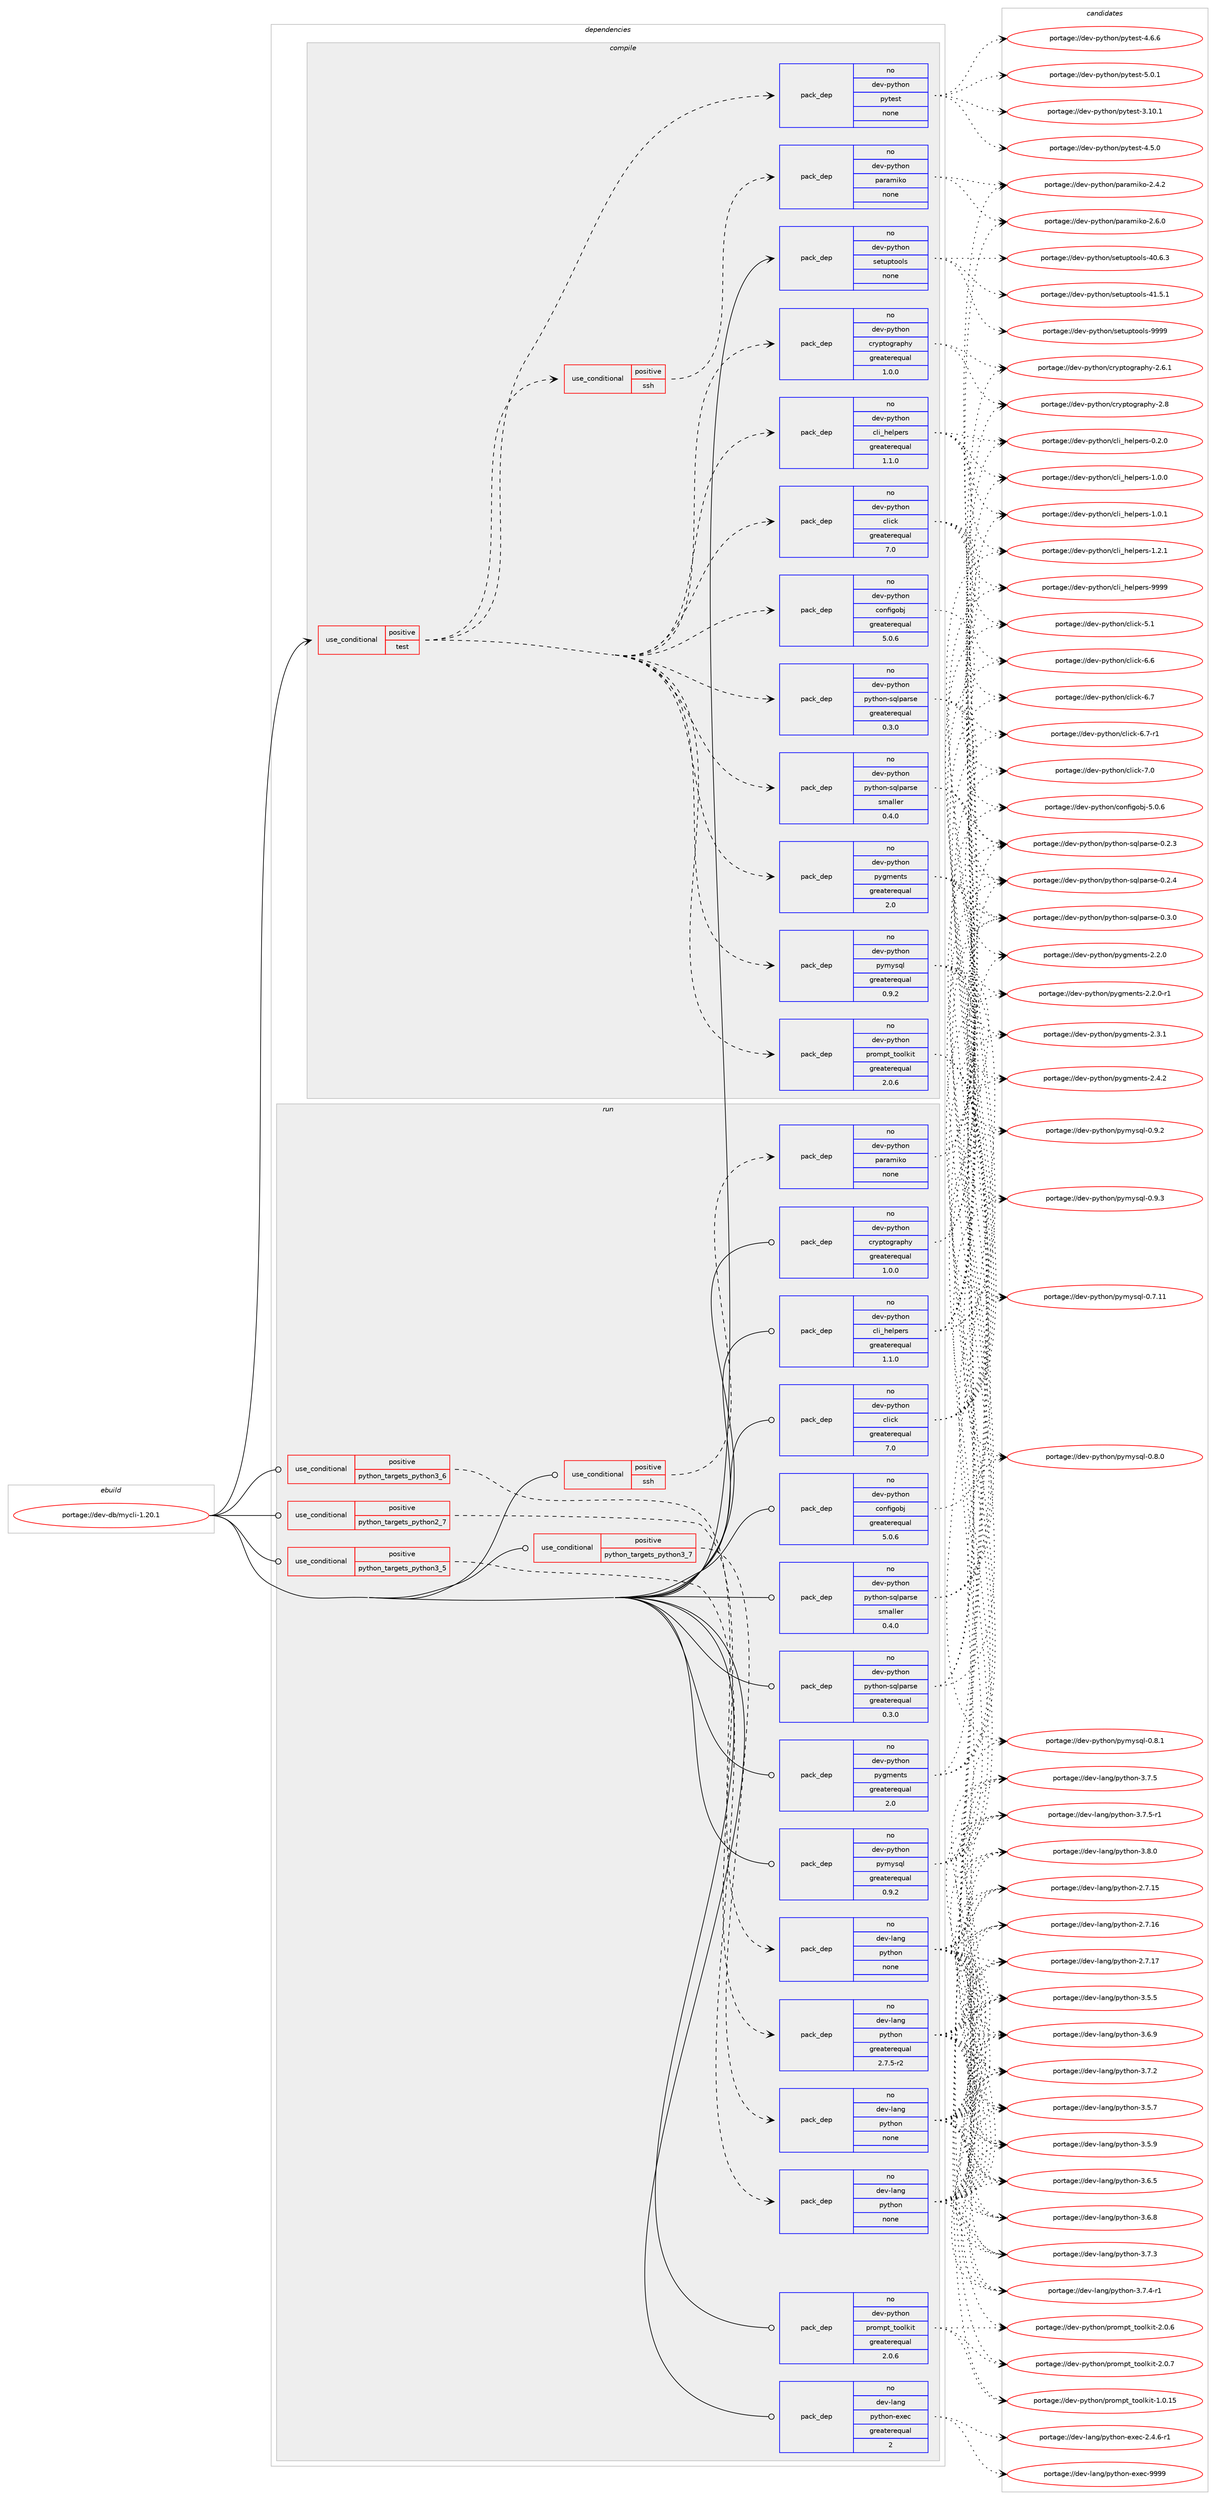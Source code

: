 digraph prolog {

# *************
# Graph options
# *************

newrank=true;
concentrate=true;
compound=true;
graph [rankdir=LR,fontname=Helvetica,fontsize=10,ranksep=1.5];#, ranksep=2.5, nodesep=0.2];
edge  [arrowhead=vee];
node  [fontname=Helvetica,fontsize=10];

# **********
# The ebuild
# **********

subgraph cluster_leftcol {
color=gray;
rank=same;
label=<<i>ebuild</i>>;
id [label="portage://dev-db/mycli-1.20.1", color=red, width=4, href="../dev-db/mycli-1.20.1.svg"];
}

# ****************
# The dependencies
# ****************

subgraph cluster_midcol {
color=gray;
label=<<i>dependencies</i>>;
subgraph cluster_compile {
fillcolor="#eeeeee";
style=filled;
label=<<i>compile</i>>;
subgraph cond12458 {
dependency54987 [label=<<TABLE BORDER="0" CELLBORDER="1" CELLSPACING="0" CELLPADDING="4"><TR><TD ROWSPAN="3" CELLPADDING="10">use_conditional</TD></TR><TR><TD>positive</TD></TR><TR><TD>test</TD></TR></TABLE>>, shape=none, color=red];
subgraph pack41305 {
dependency54988 [label=<<TABLE BORDER="0" CELLBORDER="1" CELLSPACING="0" CELLPADDING="4" WIDTH="220"><TR><TD ROWSPAN="6" CELLPADDING="30">pack_dep</TD></TR><TR><TD WIDTH="110">no</TD></TR><TR><TD>dev-python</TD></TR><TR><TD>pytest</TD></TR><TR><TD>none</TD></TR><TR><TD></TD></TR></TABLE>>, shape=none, color=blue];
}
dependency54987:e -> dependency54988:w [weight=20,style="dashed",arrowhead="vee"];
subgraph pack41306 {
dependency54989 [label=<<TABLE BORDER="0" CELLBORDER="1" CELLSPACING="0" CELLPADDING="4" WIDTH="220"><TR><TD ROWSPAN="6" CELLPADDING="30">pack_dep</TD></TR><TR><TD WIDTH="110">no</TD></TR><TR><TD>dev-python</TD></TR><TR><TD>cli_helpers</TD></TR><TR><TD>greaterequal</TD></TR><TR><TD>1.1.0</TD></TR></TABLE>>, shape=none, color=blue];
}
dependency54987:e -> dependency54989:w [weight=20,style="dashed",arrowhead="vee"];
subgraph pack41307 {
dependency54990 [label=<<TABLE BORDER="0" CELLBORDER="1" CELLSPACING="0" CELLPADDING="4" WIDTH="220"><TR><TD ROWSPAN="6" CELLPADDING="30">pack_dep</TD></TR><TR><TD WIDTH="110">no</TD></TR><TR><TD>dev-python</TD></TR><TR><TD>click</TD></TR><TR><TD>greaterequal</TD></TR><TR><TD>7.0</TD></TR></TABLE>>, shape=none, color=blue];
}
dependency54987:e -> dependency54990:w [weight=20,style="dashed",arrowhead="vee"];
subgraph pack41308 {
dependency54991 [label=<<TABLE BORDER="0" CELLBORDER="1" CELLSPACING="0" CELLPADDING="4" WIDTH="220"><TR><TD ROWSPAN="6" CELLPADDING="30">pack_dep</TD></TR><TR><TD WIDTH="110">no</TD></TR><TR><TD>dev-python</TD></TR><TR><TD>configobj</TD></TR><TR><TD>greaterequal</TD></TR><TR><TD>5.0.6</TD></TR></TABLE>>, shape=none, color=blue];
}
dependency54987:e -> dependency54991:w [weight=20,style="dashed",arrowhead="vee"];
subgraph pack41309 {
dependency54992 [label=<<TABLE BORDER="0" CELLBORDER="1" CELLSPACING="0" CELLPADDING="4" WIDTH="220"><TR><TD ROWSPAN="6" CELLPADDING="30">pack_dep</TD></TR><TR><TD WIDTH="110">no</TD></TR><TR><TD>dev-python</TD></TR><TR><TD>cryptography</TD></TR><TR><TD>greaterequal</TD></TR><TR><TD>1.0.0</TD></TR></TABLE>>, shape=none, color=blue];
}
dependency54987:e -> dependency54992:w [weight=20,style="dashed",arrowhead="vee"];
subgraph pack41310 {
dependency54993 [label=<<TABLE BORDER="0" CELLBORDER="1" CELLSPACING="0" CELLPADDING="4" WIDTH="220"><TR><TD ROWSPAN="6" CELLPADDING="30">pack_dep</TD></TR><TR><TD WIDTH="110">no</TD></TR><TR><TD>dev-python</TD></TR><TR><TD>prompt_toolkit</TD></TR><TR><TD>greaterequal</TD></TR><TR><TD>2.0.6</TD></TR></TABLE>>, shape=none, color=blue];
}
dependency54987:e -> dependency54993:w [weight=20,style="dashed",arrowhead="vee"];
subgraph pack41311 {
dependency54994 [label=<<TABLE BORDER="0" CELLBORDER="1" CELLSPACING="0" CELLPADDING="4" WIDTH="220"><TR><TD ROWSPAN="6" CELLPADDING="30">pack_dep</TD></TR><TR><TD WIDTH="110">no</TD></TR><TR><TD>dev-python</TD></TR><TR><TD>pygments</TD></TR><TR><TD>greaterequal</TD></TR><TR><TD>2.0</TD></TR></TABLE>>, shape=none, color=blue];
}
dependency54987:e -> dependency54994:w [weight=20,style="dashed",arrowhead="vee"];
subgraph pack41312 {
dependency54995 [label=<<TABLE BORDER="0" CELLBORDER="1" CELLSPACING="0" CELLPADDING="4" WIDTH="220"><TR><TD ROWSPAN="6" CELLPADDING="30">pack_dep</TD></TR><TR><TD WIDTH="110">no</TD></TR><TR><TD>dev-python</TD></TR><TR><TD>pymysql</TD></TR><TR><TD>greaterequal</TD></TR><TR><TD>0.9.2</TD></TR></TABLE>>, shape=none, color=blue];
}
dependency54987:e -> dependency54995:w [weight=20,style="dashed",arrowhead="vee"];
subgraph pack41313 {
dependency54996 [label=<<TABLE BORDER="0" CELLBORDER="1" CELLSPACING="0" CELLPADDING="4" WIDTH="220"><TR><TD ROWSPAN="6" CELLPADDING="30">pack_dep</TD></TR><TR><TD WIDTH="110">no</TD></TR><TR><TD>dev-python</TD></TR><TR><TD>python-sqlparse</TD></TR><TR><TD>greaterequal</TD></TR><TR><TD>0.3.0</TD></TR></TABLE>>, shape=none, color=blue];
}
dependency54987:e -> dependency54996:w [weight=20,style="dashed",arrowhead="vee"];
subgraph pack41314 {
dependency54997 [label=<<TABLE BORDER="0" CELLBORDER="1" CELLSPACING="0" CELLPADDING="4" WIDTH="220"><TR><TD ROWSPAN="6" CELLPADDING="30">pack_dep</TD></TR><TR><TD WIDTH="110">no</TD></TR><TR><TD>dev-python</TD></TR><TR><TD>python-sqlparse</TD></TR><TR><TD>smaller</TD></TR><TR><TD>0.4.0</TD></TR></TABLE>>, shape=none, color=blue];
}
dependency54987:e -> dependency54997:w [weight=20,style="dashed",arrowhead="vee"];
subgraph cond12459 {
dependency54998 [label=<<TABLE BORDER="0" CELLBORDER="1" CELLSPACING="0" CELLPADDING="4"><TR><TD ROWSPAN="3" CELLPADDING="10">use_conditional</TD></TR><TR><TD>positive</TD></TR><TR><TD>ssh</TD></TR></TABLE>>, shape=none, color=red];
subgraph pack41315 {
dependency54999 [label=<<TABLE BORDER="0" CELLBORDER="1" CELLSPACING="0" CELLPADDING="4" WIDTH="220"><TR><TD ROWSPAN="6" CELLPADDING="30">pack_dep</TD></TR><TR><TD WIDTH="110">no</TD></TR><TR><TD>dev-python</TD></TR><TR><TD>paramiko</TD></TR><TR><TD>none</TD></TR><TR><TD></TD></TR></TABLE>>, shape=none, color=blue];
}
dependency54998:e -> dependency54999:w [weight=20,style="dashed",arrowhead="vee"];
}
dependency54987:e -> dependency54998:w [weight=20,style="dashed",arrowhead="vee"];
}
id:e -> dependency54987:w [weight=20,style="solid",arrowhead="vee"];
subgraph pack41316 {
dependency55000 [label=<<TABLE BORDER="0" CELLBORDER="1" CELLSPACING="0" CELLPADDING="4" WIDTH="220"><TR><TD ROWSPAN="6" CELLPADDING="30">pack_dep</TD></TR><TR><TD WIDTH="110">no</TD></TR><TR><TD>dev-python</TD></TR><TR><TD>setuptools</TD></TR><TR><TD>none</TD></TR><TR><TD></TD></TR></TABLE>>, shape=none, color=blue];
}
id:e -> dependency55000:w [weight=20,style="solid",arrowhead="vee"];
}
subgraph cluster_compileandrun {
fillcolor="#eeeeee";
style=filled;
label=<<i>compile and run</i>>;
}
subgraph cluster_run {
fillcolor="#eeeeee";
style=filled;
label=<<i>run</i>>;
subgraph cond12460 {
dependency55001 [label=<<TABLE BORDER="0" CELLBORDER="1" CELLSPACING="0" CELLPADDING="4"><TR><TD ROWSPAN="3" CELLPADDING="10">use_conditional</TD></TR><TR><TD>positive</TD></TR><TR><TD>python_targets_python2_7</TD></TR></TABLE>>, shape=none, color=red];
subgraph pack41317 {
dependency55002 [label=<<TABLE BORDER="0" CELLBORDER="1" CELLSPACING="0" CELLPADDING="4" WIDTH="220"><TR><TD ROWSPAN="6" CELLPADDING="30">pack_dep</TD></TR><TR><TD WIDTH="110">no</TD></TR><TR><TD>dev-lang</TD></TR><TR><TD>python</TD></TR><TR><TD>greaterequal</TD></TR><TR><TD>2.7.5-r2</TD></TR></TABLE>>, shape=none, color=blue];
}
dependency55001:e -> dependency55002:w [weight=20,style="dashed",arrowhead="vee"];
}
id:e -> dependency55001:w [weight=20,style="solid",arrowhead="odot"];
subgraph cond12461 {
dependency55003 [label=<<TABLE BORDER="0" CELLBORDER="1" CELLSPACING="0" CELLPADDING="4"><TR><TD ROWSPAN="3" CELLPADDING="10">use_conditional</TD></TR><TR><TD>positive</TD></TR><TR><TD>python_targets_python3_5</TD></TR></TABLE>>, shape=none, color=red];
subgraph pack41318 {
dependency55004 [label=<<TABLE BORDER="0" CELLBORDER="1" CELLSPACING="0" CELLPADDING="4" WIDTH="220"><TR><TD ROWSPAN="6" CELLPADDING="30">pack_dep</TD></TR><TR><TD WIDTH="110">no</TD></TR><TR><TD>dev-lang</TD></TR><TR><TD>python</TD></TR><TR><TD>none</TD></TR><TR><TD></TD></TR></TABLE>>, shape=none, color=blue];
}
dependency55003:e -> dependency55004:w [weight=20,style="dashed",arrowhead="vee"];
}
id:e -> dependency55003:w [weight=20,style="solid",arrowhead="odot"];
subgraph cond12462 {
dependency55005 [label=<<TABLE BORDER="0" CELLBORDER="1" CELLSPACING="0" CELLPADDING="4"><TR><TD ROWSPAN="3" CELLPADDING="10">use_conditional</TD></TR><TR><TD>positive</TD></TR><TR><TD>python_targets_python3_6</TD></TR></TABLE>>, shape=none, color=red];
subgraph pack41319 {
dependency55006 [label=<<TABLE BORDER="0" CELLBORDER="1" CELLSPACING="0" CELLPADDING="4" WIDTH="220"><TR><TD ROWSPAN="6" CELLPADDING="30">pack_dep</TD></TR><TR><TD WIDTH="110">no</TD></TR><TR><TD>dev-lang</TD></TR><TR><TD>python</TD></TR><TR><TD>none</TD></TR><TR><TD></TD></TR></TABLE>>, shape=none, color=blue];
}
dependency55005:e -> dependency55006:w [weight=20,style="dashed",arrowhead="vee"];
}
id:e -> dependency55005:w [weight=20,style="solid",arrowhead="odot"];
subgraph cond12463 {
dependency55007 [label=<<TABLE BORDER="0" CELLBORDER="1" CELLSPACING="0" CELLPADDING="4"><TR><TD ROWSPAN="3" CELLPADDING="10">use_conditional</TD></TR><TR><TD>positive</TD></TR><TR><TD>python_targets_python3_7</TD></TR></TABLE>>, shape=none, color=red];
subgraph pack41320 {
dependency55008 [label=<<TABLE BORDER="0" CELLBORDER="1" CELLSPACING="0" CELLPADDING="4" WIDTH="220"><TR><TD ROWSPAN="6" CELLPADDING="30">pack_dep</TD></TR><TR><TD WIDTH="110">no</TD></TR><TR><TD>dev-lang</TD></TR><TR><TD>python</TD></TR><TR><TD>none</TD></TR><TR><TD></TD></TR></TABLE>>, shape=none, color=blue];
}
dependency55007:e -> dependency55008:w [weight=20,style="dashed",arrowhead="vee"];
}
id:e -> dependency55007:w [weight=20,style="solid",arrowhead="odot"];
subgraph cond12464 {
dependency55009 [label=<<TABLE BORDER="0" CELLBORDER="1" CELLSPACING="0" CELLPADDING="4"><TR><TD ROWSPAN="3" CELLPADDING="10">use_conditional</TD></TR><TR><TD>positive</TD></TR><TR><TD>ssh</TD></TR></TABLE>>, shape=none, color=red];
subgraph pack41321 {
dependency55010 [label=<<TABLE BORDER="0" CELLBORDER="1" CELLSPACING="0" CELLPADDING="4" WIDTH="220"><TR><TD ROWSPAN="6" CELLPADDING="30">pack_dep</TD></TR><TR><TD WIDTH="110">no</TD></TR><TR><TD>dev-python</TD></TR><TR><TD>paramiko</TD></TR><TR><TD>none</TD></TR><TR><TD></TD></TR></TABLE>>, shape=none, color=blue];
}
dependency55009:e -> dependency55010:w [weight=20,style="dashed",arrowhead="vee"];
}
id:e -> dependency55009:w [weight=20,style="solid",arrowhead="odot"];
subgraph pack41322 {
dependency55011 [label=<<TABLE BORDER="0" CELLBORDER="1" CELLSPACING="0" CELLPADDING="4" WIDTH="220"><TR><TD ROWSPAN="6" CELLPADDING="30">pack_dep</TD></TR><TR><TD WIDTH="110">no</TD></TR><TR><TD>dev-lang</TD></TR><TR><TD>python-exec</TD></TR><TR><TD>greaterequal</TD></TR><TR><TD>2</TD></TR></TABLE>>, shape=none, color=blue];
}
id:e -> dependency55011:w [weight=20,style="solid",arrowhead="odot"];
subgraph pack41323 {
dependency55012 [label=<<TABLE BORDER="0" CELLBORDER="1" CELLSPACING="0" CELLPADDING="4" WIDTH="220"><TR><TD ROWSPAN="6" CELLPADDING="30">pack_dep</TD></TR><TR><TD WIDTH="110">no</TD></TR><TR><TD>dev-python</TD></TR><TR><TD>cli_helpers</TD></TR><TR><TD>greaterequal</TD></TR><TR><TD>1.1.0</TD></TR></TABLE>>, shape=none, color=blue];
}
id:e -> dependency55012:w [weight=20,style="solid",arrowhead="odot"];
subgraph pack41324 {
dependency55013 [label=<<TABLE BORDER="0" CELLBORDER="1" CELLSPACING="0" CELLPADDING="4" WIDTH="220"><TR><TD ROWSPAN="6" CELLPADDING="30">pack_dep</TD></TR><TR><TD WIDTH="110">no</TD></TR><TR><TD>dev-python</TD></TR><TR><TD>click</TD></TR><TR><TD>greaterequal</TD></TR><TR><TD>7.0</TD></TR></TABLE>>, shape=none, color=blue];
}
id:e -> dependency55013:w [weight=20,style="solid",arrowhead="odot"];
subgraph pack41325 {
dependency55014 [label=<<TABLE BORDER="0" CELLBORDER="1" CELLSPACING="0" CELLPADDING="4" WIDTH="220"><TR><TD ROWSPAN="6" CELLPADDING="30">pack_dep</TD></TR><TR><TD WIDTH="110">no</TD></TR><TR><TD>dev-python</TD></TR><TR><TD>configobj</TD></TR><TR><TD>greaterequal</TD></TR><TR><TD>5.0.6</TD></TR></TABLE>>, shape=none, color=blue];
}
id:e -> dependency55014:w [weight=20,style="solid",arrowhead="odot"];
subgraph pack41326 {
dependency55015 [label=<<TABLE BORDER="0" CELLBORDER="1" CELLSPACING="0" CELLPADDING="4" WIDTH="220"><TR><TD ROWSPAN="6" CELLPADDING="30">pack_dep</TD></TR><TR><TD WIDTH="110">no</TD></TR><TR><TD>dev-python</TD></TR><TR><TD>cryptography</TD></TR><TR><TD>greaterequal</TD></TR><TR><TD>1.0.0</TD></TR></TABLE>>, shape=none, color=blue];
}
id:e -> dependency55015:w [weight=20,style="solid",arrowhead="odot"];
subgraph pack41327 {
dependency55016 [label=<<TABLE BORDER="0" CELLBORDER="1" CELLSPACING="0" CELLPADDING="4" WIDTH="220"><TR><TD ROWSPAN="6" CELLPADDING="30">pack_dep</TD></TR><TR><TD WIDTH="110">no</TD></TR><TR><TD>dev-python</TD></TR><TR><TD>prompt_toolkit</TD></TR><TR><TD>greaterequal</TD></TR><TR><TD>2.0.6</TD></TR></TABLE>>, shape=none, color=blue];
}
id:e -> dependency55016:w [weight=20,style="solid",arrowhead="odot"];
subgraph pack41328 {
dependency55017 [label=<<TABLE BORDER="0" CELLBORDER="1" CELLSPACING="0" CELLPADDING="4" WIDTH="220"><TR><TD ROWSPAN="6" CELLPADDING="30">pack_dep</TD></TR><TR><TD WIDTH="110">no</TD></TR><TR><TD>dev-python</TD></TR><TR><TD>pygments</TD></TR><TR><TD>greaterequal</TD></TR><TR><TD>2.0</TD></TR></TABLE>>, shape=none, color=blue];
}
id:e -> dependency55017:w [weight=20,style="solid",arrowhead="odot"];
subgraph pack41329 {
dependency55018 [label=<<TABLE BORDER="0" CELLBORDER="1" CELLSPACING="0" CELLPADDING="4" WIDTH="220"><TR><TD ROWSPAN="6" CELLPADDING="30">pack_dep</TD></TR><TR><TD WIDTH="110">no</TD></TR><TR><TD>dev-python</TD></TR><TR><TD>pymysql</TD></TR><TR><TD>greaterequal</TD></TR><TR><TD>0.9.2</TD></TR></TABLE>>, shape=none, color=blue];
}
id:e -> dependency55018:w [weight=20,style="solid",arrowhead="odot"];
subgraph pack41330 {
dependency55019 [label=<<TABLE BORDER="0" CELLBORDER="1" CELLSPACING="0" CELLPADDING="4" WIDTH="220"><TR><TD ROWSPAN="6" CELLPADDING="30">pack_dep</TD></TR><TR><TD WIDTH="110">no</TD></TR><TR><TD>dev-python</TD></TR><TR><TD>python-sqlparse</TD></TR><TR><TD>greaterequal</TD></TR><TR><TD>0.3.0</TD></TR></TABLE>>, shape=none, color=blue];
}
id:e -> dependency55019:w [weight=20,style="solid",arrowhead="odot"];
subgraph pack41331 {
dependency55020 [label=<<TABLE BORDER="0" CELLBORDER="1" CELLSPACING="0" CELLPADDING="4" WIDTH="220"><TR><TD ROWSPAN="6" CELLPADDING="30">pack_dep</TD></TR><TR><TD WIDTH="110">no</TD></TR><TR><TD>dev-python</TD></TR><TR><TD>python-sqlparse</TD></TR><TR><TD>smaller</TD></TR><TR><TD>0.4.0</TD></TR></TABLE>>, shape=none, color=blue];
}
id:e -> dependency55020:w [weight=20,style="solid",arrowhead="odot"];
}
}

# **************
# The candidates
# **************

subgraph cluster_choices {
rank=same;
color=gray;
label=<<i>candidates</i>>;

subgraph choice41305 {
color=black;
nodesep=1;
choiceportage100101118451121211161041111104711212111610111511645514649484649 [label="portage://dev-python/pytest-3.10.1", color=red, width=4,href="../dev-python/pytest-3.10.1.svg"];
choiceportage1001011184511212111610411111047112121116101115116455246534648 [label="portage://dev-python/pytest-4.5.0", color=red, width=4,href="../dev-python/pytest-4.5.0.svg"];
choiceportage1001011184511212111610411111047112121116101115116455246544654 [label="portage://dev-python/pytest-4.6.6", color=red, width=4,href="../dev-python/pytest-4.6.6.svg"];
choiceportage1001011184511212111610411111047112121116101115116455346484649 [label="portage://dev-python/pytest-5.0.1", color=red, width=4,href="../dev-python/pytest-5.0.1.svg"];
dependency54988:e -> choiceportage100101118451121211161041111104711212111610111511645514649484649:w [style=dotted,weight="100"];
dependency54988:e -> choiceportage1001011184511212111610411111047112121116101115116455246534648:w [style=dotted,weight="100"];
dependency54988:e -> choiceportage1001011184511212111610411111047112121116101115116455246544654:w [style=dotted,weight="100"];
dependency54988:e -> choiceportage1001011184511212111610411111047112121116101115116455346484649:w [style=dotted,weight="100"];
}
subgraph choice41306 {
color=black;
nodesep=1;
choiceportage10010111845112121116104111110479910810595104101108112101114115454846504648 [label="portage://dev-python/cli_helpers-0.2.0", color=red, width=4,href="../dev-python/cli_helpers-0.2.0.svg"];
choiceportage10010111845112121116104111110479910810595104101108112101114115454946484648 [label="portage://dev-python/cli_helpers-1.0.0", color=red, width=4,href="../dev-python/cli_helpers-1.0.0.svg"];
choiceportage10010111845112121116104111110479910810595104101108112101114115454946484649 [label="portage://dev-python/cli_helpers-1.0.1", color=red, width=4,href="../dev-python/cli_helpers-1.0.1.svg"];
choiceportage10010111845112121116104111110479910810595104101108112101114115454946504649 [label="portage://dev-python/cli_helpers-1.2.1", color=red, width=4,href="../dev-python/cli_helpers-1.2.1.svg"];
choiceportage100101118451121211161041111104799108105951041011081121011141154557575757 [label="portage://dev-python/cli_helpers-9999", color=red, width=4,href="../dev-python/cli_helpers-9999.svg"];
dependency54989:e -> choiceportage10010111845112121116104111110479910810595104101108112101114115454846504648:w [style=dotted,weight="100"];
dependency54989:e -> choiceportage10010111845112121116104111110479910810595104101108112101114115454946484648:w [style=dotted,weight="100"];
dependency54989:e -> choiceportage10010111845112121116104111110479910810595104101108112101114115454946484649:w [style=dotted,weight="100"];
dependency54989:e -> choiceportage10010111845112121116104111110479910810595104101108112101114115454946504649:w [style=dotted,weight="100"];
dependency54989:e -> choiceportage100101118451121211161041111104799108105951041011081121011141154557575757:w [style=dotted,weight="100"];
}
subgraph choice41307 {
color=black;
nodesep=1;
choiceportage1001011184511212111610411111047991081059910745534649 [label="portage://dev-python/click-5.1", color=red, width=4,href="../dev-python/click-5.1.svg"];
choiceportage1001011184511212111610411111047991081059910745544654 [label="portage://dev-python/click-6.6", color=red, width=4,href="../dev-python/click-6.6.svg"];
choiceportage1001011184511212111610411111047991081059910745544655 [label="portage://dev-python/click-6.7", color=red, width=4,href="../dev-python/click-6.7.svg"];
choiceportage10010111845112121116104111110479910810599107455446554511449 [label="portage://dev-python/click-6.7-r1", color=red, width=4,href="../dev-python/click-6.7-r1.svg"];
choiceportage1001011184511212111610411111047991081059910745554648 [label="portage://dev-python/click-7.0", color=red, width=4,href="../dev-python/click-7.0.svg"];
dependency54990:e -> choiceportage1001011184511212111610411111047991081059910745534649:w [style=dotted,weight="100"];
dependency54990:e -> choiceportage1001011184511212111610411111047991081059910745544654:w [style=dotted,weight="100"];
dependency54990:e -> choiceportage1001011184511212111610411111047991081059910745544655:w [style=dotted,weight="100"];
dependency54990:e -> choiceportage10010111845112121116104111110479910810599107455446554511449:w [style=dotted,weight="100"];
dependency54990:e -> choiceportage1001011184511212111610411111047991081059910745554648:w [style=dotted,weight="100"];
}
subgraph choice41308 {
color=black;
nodesep=1;
choiceportage10010111845112121116104111110479911111010210510311198106455346484654 [label="portage://dev-python/configobj-5.0.6", color=red, width=4,href="../dev-python/configobj-5.0.6.svg"];
dependency54991:e -> choiceportage10010111845112121116104111110479911111010210510311198106455346484654:w [style=dotted,weight="100"];
}
subgraph choice41309 {
color=black;
nodesep=1;
choiceportage10010111845112121116104111110479911412111211611110311497112104121455046544649 [label="portage://dev-python/cryptography-2.6.1", color=red, width=4,href="../dev-python/cryptography-2.6.1.svg"];
choiceportage1001011184511212111610411111047991141211121161111031149711210412145504656 [label="portage://dev-python/cryptography-2.8", color=red, width=4,href="../dev-python/cryptography-2.8.svg"];
dependency54992:e -> choiceportage10010111845112121116104111110479911412111211611110311497112104121455046544649:w [style=dotted,weight="100"];
dependency54992:e -> choiceportage1001011184511212111610411111047991141211121161111031149711210412145504656:w [style=dotted,weight="100"];
}
subgraph choice41310 {
color=black;
nodesep=1;
choiceportage10010111845112121116104111110471121141111091121169511611111110810710511645494648464953 [label="portage://dev-python/prompt_toolkit-1.0.15", color=red, width=4,href="../dev-python/prompt_toolkit-1.0.15.svg"];
choiceportage100101118451121211161041111104711211411110911211695116111111108107105116455046484654 [label="portage://dev-python/prompt_toolkit-2.0.6", color=red, width=4,href="../dev-python/prompt_toolkit-2.0.6.svg"];
choiceportage100101118451121211161041111104711211411110911211695116111111108107105116455046484655 [label="portage://dev-python/prompt_toolkit-2.0.7", color=red, width=4,href="../dev-python/prompt_toolkit-2.0.7.svg"];
dependency54993:e -> choiceportage10010111845112121116104111110471121141111091121169511611111110810710511645494648464953:w [style=dotted,weight="100"];
dependency54993:e -> choiceportage100101118451121211161041111104711211411110911211695116111111108107105116455046484654:w [style=dotted,weight="100"];
dependency54993:e -> choiceportage100101118451121211161041111104711211411110911211695116111111108107105116455046484655:w [style=dotted,weight="100"];
}
subgraph choice41311 {
color=black;
nodesep=1;
choiceportage1001011184511212111610411111047112121103109101110116115455046504648 [label="portage://dev-python/pygments-2.2.0", color=red, width=4,href="../dev-python/pygments-2.2.0.svg"];
choiceportage10010111845112121116104111110471121211031091011101161154550465046484511449 [label="portage://dev-python/pygments-2.2.0-r1", color=red, width=4,href="../dev-python/pygments-2.2.0-r1.svg"];
choiceportage1001011184511212111610411111047112121103109101110116115455046514649 [label="portage://dev-python/pygments-2.3.1", color=red, width=4,href="../dev-python/pygments-2.3.1.svg"];
choiceportage1001011184511212111610411111047112121103109101110116115455046524650 [label="portage://dev-python/pygments-2.4.2", color=red, width=4,href="../dev-python/pygments-2.4.2.svg"];
dependency54994:e -> choiceportage1001011184511212111610411111047112121103109101110116115455046504648:w [style=dotted,weight="100"];
dependency54994:e -> choiceportage10010111845112121116104111110471121211031091011101161154550465046484511449:w [style=dotted,weight="100"];
dependency54994:e -> choiceportage1001011184511212111610411111047112121103109101110116115455046514649:w [style=dotted,weight="100"];
dependency54994:e -> choiceportage1001011184511212111610411111047112121103109101110116115455046524650:w [style=dotted,weight="100"];
}
subgraph choice41312 {
color=black;
nodesep=1;
choiceportage100101118451121211161041111104711212110912111511310845484655464949 [label="portage://dev-python/pymysql-0.7.11", color=red, width=4,href="../dev-python/pymysql-0.7.11.svg"];
choiceportage1001011184511212111610411111047112121109121115113108454846564648 [label="portage://dev-python/pymysql-0.8.0", color=red, width=4,href="../dev-python/pymysql-0.8.0.svg"];
choiceportage1001011184511212111610411111047112121109121115113108454846564649 [label="portage://dev-python/pymysql-0.8.1", color=red, width=4,href="../dev-python/pymysql-0.8.1.svg"];
choiceportage1001011184511212111610411111047112121109121115113108454846574650 [label="portage://dev-python/pymysql-0.9.2", color=red, width=4,href="../dev-python/pymysql-0.9.2.svg"];
choiceportage1001011184511212111610411111047112121109121115113108454846574651 [label="portage://dev-python/pymysql-0.9.3", color=red, width=4,href="../dev-python/pymysql-0.9.3.svg"];
dependency54995:e -> choiceportage100101118451121211161041111104711212110912111511310845484655464949:w [style=dotted,weight="100"];
dependency54995:e -> choiceportage1001011184511212111610411111047112121109121115113108454846564648:w [style=dotted,weight="100"];
dependency54995:e -> choiceportage1001011184511212111610411111047112121109121115113108454846564649:w [style=dotted,weight="100"];
dependency54995:e -> choiceportage1001011184511212111610411111047112121109121115113108454846574650:w [style=dotted,weight="100"];
dependency54995:e -> choiceportage1001011184511212111610411111047112121109121115113108454846574651:w [style=dotted,weight="100"];
}
subgraph choice41313 {
color=black;
nodesep=1;
choiceportage10010111845112121116104111110471121211161041111104511511310811297114115101454846504651 [label="portage://dev-python/python-sqlparse-0.2.3", color=red, width=4,href="../dev-python/python-sqlparse-0.2.3.svg"];
choiceportage10010111845112121116104111110471121211161041111104511511310811297114115101454846504652 [label="portage://dev-python/python-sqlparse-0.2.4", color=red, width=4,href="../dev-python/python-sqlparse-0.2.4.svg"];
choiceportage10010111845112121116104111110471121211161041111104511511310811297114115101454846514648 [label="portage://dev-python/python-sqlparse-0.3.0", color=red, width=4,href="../dev-python/python-sqlparse-0.3.0.svg"];
dependency54996:e -> choiceportage10010111845112121116104111110471121211161041111104511511310811297114115101454846504651:w [style=dotted,weight="100"];
dependency54996:e -> choiceportage10010111845112121116104111110471121211161041111104511511310811297114115101454846504652:w [style=dotted,weight="100"];
dependency54996:e -> choiceportage10010111845112121116104111110471121211161041111104511511310811297114115101454846514648:w [style=dotted,weight="100"];
}
subgraph choice41314 {
color=black;
nodesep=1;
choiceportage10010111845112121116104111110471121211161041111104511511310811297114115101454846504651 [label="portage://dev-python/python-sqlparse-0.2.3", color=red, width=4,href="../dev-python/python-sqlparse-0.2.3.svg"];
choiceportage10010111845112121116104111110471121211161041111104511511310811297114115101454846504652 [label="portage://dev-python/python-sqlparse-0.2.4", color=red, width=4,href="../dev-python/python-sqlparse-0.2.4.svg"];
choiceportage10010111845112121116104111110471121211161041111104511511310811297114115101454846514648 [label="portage://dev-python/python-sqlparse-0.3.0", color=red, width=4,href="../dev-python/python-sqlparse-0.3.0.svg"];
dependency54997:e -> choiceportage10010111845112121116104111110471121211161041111104511511310811297114115101454846504651:w [style=dotted,weight="100"];
dependency54997:e -> choiceportage10010111845112121116104111110471121211161041111104511511310811297114115101454846504652:w [style=dotted,weight="100"];
dependency54997:e -> choiceportage10010111845112121116104111110471121211161041111104511511310811297114115101454846514648:w [style=dotted,weight="100"];
}
subgraph choice41315 {
color=black;
nodesep=1;
choiceportage10010111845112121116104111110471129711497109105107111455046524650 [label="portage://dev-python/paramiko-2.4.2", color=red, width=4,href="../dev-python/paramiko-2.4.2.svg"];
choiceportage10010111845112121116104111110471129711497109105107111455046544648 [label="portage://dev-python/paramiko-2.6.0", color=red, width=4,href="../dev-python/paramiko-2.6.0.svg"];
dependency54999:e -> choiceportage10010111845112121116104111110471129711497109105107111455046524650:w [style=dotted,weight="100"];
dependency54999:e -> choiceportage10010111845112121116104111110471129711497109105107111455046544648:w [style=dotted,weight="100"];
}
subgraph choice41316 {
color=black;
nodesep=1;
choiceportage100101118451121211161041111104711510111611711211611111110811545524846544651 [label="portage://dev-python/setuptools-40.6.3", color=red, width=4,href="../dev-python/setuptools-40.6.3.svg"];
choiceportage100101118451121211161041111104711510111611711211611111110811545524946534649 [label="portage://dev-python/setuptools-41.5.1", color=red, width=4,href="../dev-python/setuptools-41.5.1.svg"];
choiceportage10010111845112121116104111110471151011161171121161111111081154557575757 [label="portage://dev-python/setuptools-9999", color=red, width=4,href="../dev-python/setuptools-9999.svg"];
dependency55000:e -> choiceportage100101118451121211161041111104711510111611711211611111110811545524846544651:w [style=dotted,weight="100"];
dependency55000:e -> choiceportage100101118451121211161041111104711510111611711211611111110811545524946534649:w [style=dotted,weight="100"];
dependency55000:e -> choiceportage10010111845112121116104111110471151011161171121161111111081154557575757:w [style=dotted,weight="100"];
}
subgraph choice41317 {
color=black;
nodesep=1;
choiceportage10010111845108971101034711212111610411111045504655464953 [label="portage://dev-lang/python-2.7.15", color=red, width=4,href="../dev-lang/python-2.7.15.svg"];
choiceportage10010111845108971101034711212111610411111045504655464954 [label="portage://dev-lang/python-2.7.16", color=red, width=4,href="../dev-lang/python-2.7.16.svg"];
choiceportage10010111845108971101034711212111610411111045504655464955 [label="portage://dev-lang/python-2.7.17", color=red, width=4,href="../dev-lang/python-2.7.17.svg"];
choiceportage100101118451089711010347112121116104111110455146534653 [label="portage://dev-lang/python-3.5.5", color=red, width=4,href="../dev-lang/python-3.5.5.svg"];
choiceportage100101118451089711010347112121116104111110455146534655 [label="portage://dev-lang/python-3.5.7", color=red, width=4,href="../dev-lang/python-3.5.7.svg"];
choiceportage100101118451089711010347112121116104111110455146534657 [label="portage://dev-lang/python-3.5.9", color=red, width=4,href="../dev-lang/python-3.5.9.svg"];
choiceportage100101118451089711010347112121116104111110455146544653 [label="portage://dev-lang/python-3.6.5", color=red, width=4,href="../dev-lang/python-3.6.5.svg"];
choiceportage100101118451089711010347112121116104111110455146544656 [label="portage://dev-lang/python-3.6.8", color=red, width=4,href="../dev-lang/python-3.6.8.svg"];
choiceportage100101118451089711010347112121116104111110455146544657 [label="portage://dev-lang/python-3.6.9", color=red, width=4,href="../dev-lang/python-3.6.9.svg"];
choiceportage100101118451089711010347112121116104111110455146554650 [label="portage://dev-lang/python-3.7.2", color=red, width=4,href="../dev-lang/python-3.7.2.svg"];
choiceportage100101118451089711010347112121116104111110455146554651 [label="portage://dev-lang/python-3.7.3", color=red, width=4,href="../dev-lang/python-3.7.3.svg"];
choiceportage1001011184510897110103471121211161041111104551465546524511449 [label="portage://dev-lang/python-3.7.4-r1", color=red, width=4,href="../dev-lang/python-3.7.4-r1.svg"];
choiceportage100101118451089711010347112121116104111110455146554653 [label="portage://dev-lang/python-3.7.5", color=red, width=4,href="../dev-lang/python-3.7.5.svg"];
choiceportage1001011184510897110103471121211161041111104551465546534511449 [label="portage://dev-lang/python-3.7.5-r1", color=red, width=4,href="../dev-lang/python-3.7.5-r1.svg"];
choiceportage100101118451089711010347112121116104111110455146564648 [label="portage://dev-lang/python-3.8.0", color=red, width=4,href="../dev-lang/python-3.8.0.svg"];
dependency55002:e -> choiceportage10010111845108971101034711212111610411111045504655464953:w [style=dotted,weight="100"];
dependency55002:e -> choiceportage10010111845108971101034711212111610411111045504655464954:w [style=dotted,weight="100"];
dependency55002:e -> choiceportage10010111845108971101034711212111610411111045504655464955:w [style=dotted,weight="100"];
dependency55002:e -> choiceportage100101118451089711010347112121116104111110455146534653:w [style=dotted,weight="100"];
dependency55002:e -> choiceportage100101118451089711010347112121116104111110455146534655:w [style=dotted,weight="100"];
dependency55002:e -> choiceportage100101118451089711010347112121116104111110455146534657:w [style=dotted,weight="100"];
dependency55002:e -> choiceportage100101118451089711010347112121116104111110455146544653:w [style=dotted,weight="100"];
dependency55002:e -> choiceportage100101118451089711010347112121116104111110455146544656:w [style=dotted,weight="100"];
dependency55002:e -> choiceportage100101118451089711010347112121116104111110455146544657:w [style=dotted,weight="100"];
dependency55002:e -> choiceportage100101118451089711010347112121116104111110455146554650:w [style=dotted,weight="100"];
dependency55002:e -> choiceportage100101118451089711010347112121116104111110455146554651:w [style=dotted,weight="100"];
dependency55002:e -> choiceportage1001011184510897110103471121211161041111104551465546524511449:w [style=dotted,weight="100"];
dependency55002:e -> choiceportage100101118451089711010347112121116104111110455146554653:w [style=dotted,weight="100"];
dependency55002:e -> choiceportage1001011184510897110103471121211161041111104551465546534511449:w [style=dotted,weight="100"];
dependency55002:e -> choiceportage100101118451089711010347112121116104111110455146564648:w [style=dotted,weight="100"];
}
subgraph choice41318 {
color=black;
nodesep=1;
choiceportage10010111845108971101034711212111610411111045504655464953 [label="portage://dev-lang/python-2.7.15", color=red, width=4,href="../dev-lang/python-2.7.15.svg"];
choiceportage10010111845108971101034711212111610411111045504655464954 [label="portage://dev-lang/python-2.7.16", color=red, width=4,href="../dev-lang/python-2.7.16.svg"];
choiceportage10010111845108971101034711212111610411111045504655464955 [label="portage://dev-lang/python-2.7.17", color=red, width=4,href="../dev-lang/python-2.7.17.svg"];
choiceportage100101118451089711010347112121116104111110455146534653 [label="portage://dev-lang/python-3.5.5", color=red, width=4,href="../dev-lang/python-3.5.5.svg"];
choiceportage100101118451089711010347112121116104111110455146534655 [label="portage://dev-lang/python-3.5.7", color=red, width=4,href="../dev-lang/python-3.5.7.svg"];
choiceportage100101118451089711010347112121116104111110455146534657 [label="portage://dev-lang/python-3.5.9", color=red, width=4,href="../dev-lang/python-3.5.9.svg"];
choiceportage100101118451089711010347112121116104111110455146544653 [label="portage://dev-lang/python-3.6.5", color=red, width=4,href="../dev-lang/python-3.6.5.svg"];
choiceportage100101118451089711010347112121116104111110455146544656 [label="portage://dev-lang/python-3.6.8", color=red, width=4,href="../dev-lang/python-3.6.8.svg"];
choiceportage100101118451089711010347112121116104111110455146544657 [label="portage://dev-lang/python-3.6.9", color=red, width=4,href="../dev-lang/python-3.6.9.svg"];
choiceportage100101118451089711010347112121116104111110455146554650 [label="portage://dev-lang/python-3.7.2", color=red, width=4,href="../dev-lang/python-3.7.2.svg"];
choiceportage100101118451089711010347112121116104111110455146554651 [label="portage://dev-lang/python-3.7.3", color=red, width=4,href="../dev-lang/python-3.7.3.svg"];
choiceportage1001011184510897110103471121211161041111104551465546524511449 [label="portage://dev-lang/python-3.7.4-r1", color=red, width=4,href="../dev-lang/python-3.7.4-r1.svg"];
choiceportage100101118451089711010347112121116104111110455146554653 [label="portage://dev-lang/python-3.7.5", color=red, width=4,href="../dev-lang/python-3.7.5.svg"];
choiceportage1001011184510897110103471121211161041111104551465546534511449 [label="portage://dev-lang/python-3.7.5-r1", color=red, width=4,href="../dev-lang/python-3.7.5-r1.svg"];
choiceportage100101118451089711010347112121116104111110455146564648 [label="portage://dev-lang/python-3.8.0", color=red, width=4,href="../dev-lang/python-3.8.0.svg"];
dependency55004:e -> choiceportage10010111845108971101034711212111610411111045504655464953:w [style=dotted,weight="100"];
dependency55004:e -> choiceportage10010111845108971101034711212111610411111045504655464954:w [style=dotted,weight="100"];
dependency55004:e -> choiceportage10010111845108971101034711212111610411111045504655464955:w [style=dotted,weight="100"];
dependency55004:e -> choiceportage100101118451089711010347112121116104111110455146534653:w [style=dotted,weight="100"];
dependency55004:e -> choiceportage100101118451089711010347112121116104111110455146534655:w [style=dotted,weight="100"];
dependency55004:e -> choiceportage100101118451089711010347112121116104111110455146534657:w [style=dotted,weight="100"];
dependency55004:e -> choiceportage100101118451089711010347112121116104111110455146544653:w [style=dotted,weight="100"];
dependency55004:e -> choiceportage100101118451089711010347112121116104111110455146544656:w [style=dotted,weight="100"];
dependency55004:e -> choiceportage100101118451089711010347112121116104111110455146544657:w [style=dotted,weight="100"];
dependency55004:e -> choiceportage100101118451089711010347112121116104111110455146554650:w [style=dotted,weight="100"];
dependency55004:e -> choiceportage100101118451089711010347112121116104111110455146554651:w [style=dotted,weight="100"];
dependency55004:e -> choiceportage1001011184510897110103471121211161041111104551465546524511449:w [style=dotted,weight="100"];
dependency55004:e -> choiceportage100101118451089711010347112121116104111110455146554653:w [style=dotted,weight="100"];
dependency55004:e -> choiceportage1001011184510897110103471121211161041111104551465546534511449:w [style=dotted,weight="100"];
dependency55004:e -> choiceportage100101118451089711010347112121116104111110455146564648:w [style=dotted,weight="100"];
}
subgraph choice41319 {
color=black;
nodesep=1;
choiceportage10010111845108971101034711212111610411111045504655464953 [label="portage://dev-lang/python-2.7.15", color=red, width=4,href="../dev-lang/python-2.7.15.svg"];
choiceportage10010111845108971101034711212111610411111045504655464954 [label="portage://dev-lang/python-2.7.16", color=red, width=4,href="../dev-lang/python-2.7.16.svg"];
choiceportage10010111845108971101034711212111610411111045504655464955 [label="portage://dev-lang/python-2.7.17", color=red, width=4,href="../dev-lang/python-2.7.17.svg"];
choiceportage100101118451089711010347112121116104111110455146534653 [label="portage://dev-lang/python-3.5.5", color=red, width=4,href="../dev-lang/python-3.5.5.svg"];
choiceportage100101118451089711010347112121116104111110455146534655 [label="portage://dev-lang/python-3.5.7", color=red, width=4,href="../dev-lang/python-3.5.7.svg"];
choiceportage100101118451089711010347112121116104111110455146534657 [label="portage://dev-lang/python-3.5.9", color=red, width=4,href="../dev-lang/python-3.5.9.svg"];
choiceportage100101118451089711010347112121116104111110455146544653 [label="portage://dev-lang/python-3.6.5", color=red, width=4,href="../dev-lang/python-3.6.5.svg"];
choiceportage100101118451089711010347112121116104111110455146544656 [label="portage://dev-lang/python-3.6.8", color=red, width=4,href="../dev-lang/python-3.6.8.svg"];
choiceportage100101118451089711010347112121116104111110455146544657 [label="portage://dev-lang/python-3.6.9", color=red, width=4,href="../dev-lang/python-3.6.9.svg"];
choiceportage100101118451089711010347112121116104111110455146554650 [label="portage://dev-lang/python-3.7.2", color=red, width=4,href="../dev-lang/python-3.7.2.svg"];
choiceportage100101118451089711010347112121116104111110455146554651 [label="portage://dev-lang/python-3.7.3", color=red, width=4,href="../dev-lang/python-3.7.3.svg"];
choiceportage1001011184510897110103471121211161041111104551465546524511449 [label="portage://dev-lang/python-3.7.4-r1", color=red, width=4,href="../dev-lang/python-3.7.4-r1.svg"];
choiceportage100101118451089711010347112121116104111110455146554653 [label="portage://dev-lang/python-3.7.5", color=red, width=4,href="../dev-lang/python-3.7.5.svg"];
choiceportage1001011184510897110103471121211161041111104551465546534511449 [label="portage://dev-lang/python-3.7.5-r1", color=red, width=4,href="../dev-lang/python-3.7.5-r1.svg"];
choiceportage100101118451089711010347112121116104111110455146564648 [label="portage://dev-lang/python-3.8.0", color=red, width=4,href="../dev-lang/python-3.8.0.svg"];
dependency55006:e -> choiceportage10010111845108971101034711212111610411111045504655464953:w [style=dotted,weight="100"];
dependency55006:e -> choiceportage10010111845108971101034711212111610411111045504655464954:w [style=dotted,weight="100"];
dependency55006:e -> choiceportage10010111845108971101034711212111610411111045504655464955:w [style=dotted,weight="100"];
dependency55006:e -> choiceportage100101118451089711010347112121116104111110455146534653:w [style=dotted,weight="100"];
dependency55006:e -> choiceportage100101118451089711010347112121116104111110455146534655:w [style=dotted,weight="100"];
dependency55006:e -> choiceportage100101118451089711010347112121116104111110455146534657:w [style=dotted,weight="100"];
dependency55006:e -> choiceportage100101118451089711010347112121116104111110455146544653:w [style=dotted,weight="100"];
dependency55006:e -> choiceportage100101118451089711010347112121116104111110455146544656:w [style=dotted,weight="100"];
dependency55006:e -> choiceportage100101118451089711010347112121116104111110455146544657:w [style=dotted,weight="100"];
dependency55006:e -> choiceportage100101118451089711010347112121116104111110455146554650:w [style=dotted,weight="100"];
dependency55006:e -> choiceportage100101118451089711010347112121116104111110455146554651:w [style=dotted,weight="100"];
dependency55006:e -> choiceportage1001011184510897110103471121211161041111104551465546524511449:w [style=dotted,weight="100"];
dependency55006:e -> choiceportage100101118451089711010347112121116104111110455146554653:w [style=dotted,weight="100"];
dependency55006:e -> choiceportage1001011184510897110103471121211161041111104551465546534511449:w [style=dotted,weight="100"];
dependency55006:e -> choiceportage100101118451089711010347112121116104111110455146564648:w [style=dotted,weight="100"];
}
subgraph choice41320 {
color=black;
nodesep=1;
choiceportage10010111845108971101034711212111610411111045504655464953 [label="portage://dev-lang/python-2.7.15", color=red, width=4,href="../dev-lang/python-2.7.15.svg"];
choiceportage10010111845108971101034711212111610411111045504655464954 [label="portage://dev-lang/python-2.7.16", color=red, width=4,href="../dev-lang/python-2.7.16.svg"];
choiceportage10010111845108971101034711212111610411111045504655464955 [label="portage://dev-lang/python-2.7.17", color=red, width=4,href="../dev-lang/python-2.7.17.svg"];
choiceportage100101118451089711010347112121116104111110455146534653 [label="portage://dev-lang/python-3.5.5", color=red, width=4,href="../dev-lang/python-3.5.5.svg"];
choiceportage100101118451089711010347112121116104111110455146534655 [label="portage://dev-lang/python-3.5.7", color=red, width=4,href="../dev-lang/python-3.5.7.svg"];
choiceportage100101118451089711010347112121116104111110455146534657 [label="portage://dev-lang/python-3.5.9", color=red, width=4,href="../dev-lang/python-3.5.9.svg"];
choiceportage100101118451089711010347112121116104111110455146544653 [label="portage://dev-lang/python-3.6.5", color=red, width=4,href="../dev-lang/python-3.6.5.svg"];
choiceportage100101118451089711010347112121116104111110455146544656 [label="portage://dev-lang/python-3.6.8", color=red, width=4,href="../dev-lang/python-3.6.8.svg"];
choiceportage100101118451089711010347112121116104111110455146544657 [label="portage://dev-lang/python-3.6.9", color=red, width=4,href="../dev-lang/python-3.6.9.svg"];
choiceportage100101118451089711010347112121116104111110455146554650 [label="portage://dev-lang/python-3.7.2", color=red, width=4,href="../dev-lang/python-3.7.2.svg"];
choiceportage100101118451089711010347112121116104111110455146554651 [label="portage://dev-lang/python-3.7.3", color=red, width=4,href="../dev-lang/python-3.7.3.svg"];
choiceportage1001011184510897110103471121211161041111104551465546524511449 [label="portage://dev-lang/python-3.7.4-r1", color=red, width=4,href="../dev-lang/python-3.7.4-r1.svg"];
choiceportage100101118451089711010347112121116104111110455146554653 [label="portage://dev-lang/python-3.7.5", color=red, width=4,href="../dev-lang/python-3.7.5.svg"];
choiceportage1001011184510897110103471121211161041111104551465546534511449 [label="portage://dev-lang/python-3.7.5-r1", color=red, width=4,href="../dev-lang/python-3.7.5-r1.svg"];
choiceportage100101118451089711010347112121116104111110455146564648 [label="portage://dev-lang/python-3.8.0", color=red, width=4,href="../dev-lang/python-3.8.0.svg"];
dependency55008:e -> choiceportage10010111845108971101034711212111610411111045504655464953:w [style=dotted,weight="100"];
dependency55008:e -> choiceportage10010111845108971101034711212111610411111045504655464954:w [style=dotted,weight="100"];
dependency55008:e -> choiceportage10010111845108971101034711212111610411111045504655464955:w [style=dotted,weight="100"];
dependency55008:e -> choiceportage100101118451089711010347112121116104111110455146534653:w [style=dotted,weight="100"];
dependency55008:e -> choiceportage100101118451089711010347112121116104111110455146534655:w [style=dotted,weight="100"];
dependency55008:e -> choiceportage100101118451089711010347112121116104111110455146534657:w [style=dotted,weight="100"];
dependency55008:e -> choiceportage100101118451089711010347112121116104111110455146544653:w [style=dotted,weight="100"];
dependency55008:e -> choiceportage100101118451089711010347112121116104111110455146544656:w [style=dotted,weight="100"];
dependency55008:e -> choiceportage100101118451089711010347112121116104111110455146544657:w [style=dotted,weight="100"];
dependency55008:e -> choiceportage100101118451089711010347112121116104111110455146554650:w [style=dotted,weight="100"];
dependency55008:e -> choiceportage100101118451089711010347112121116104111110455146554651:w [style=dotted,weight="100"];
dependency55008:e -> choiceportage1001011184510897110103471121211161041111104551465546524511449:w [style=dotted,weight="100"];
dependency55008:e -> choiceportage100101118451089711010347112121116104111110455146554653:w [style=dotted,weight="100"];
dependency55008:e -> choiceportage1001011184510897110103471121211161041111104551465546534511449:w [style=dotted,weight="100"];
dependency55008:e -> choiceportage100101118451089711010347112121116104111110455146564648:w [style=dotted,weight="100"];
}
subgraph choice41321 {
color=black;
nodesep=1;
choiceportage10010111845112121116104111110471129711497109105107111455046524650 [label="portage://dev-python/paramiko-2.4.2", color=red, width=4,href="../dev-python/paramiko-2.4.2.svg"];
choiceportage10010111845112121116104111110471129711497109105107111455046544648 [label="portage://dev-python/paramiko-2.6.0", color=red, width=4,href="../dev-python/paramiko-2.6.0.svg"];
dependency55010:e -> choiceportage10010111845112121116104111110471129711497109105107111455046524650:w [style=dotted,weight="100"];
dependency55010:e -> choiceportage10010111845112121116104111110471129711497109105107111455046544648:w [style=dotted,weight="100"];
}
subgraph choice41322 {
color=black;
nodesep=1;
choiceportage10010111845108971101034711212111610411111045101120101994550465246544511449 [label="portage://dev-lang/python-exec-2.4.6-r1", color=red, width=4,href="../dev-lang/python-exec-2.4.6-r1.svg"];
choiceportage10010111845108971101034711212111610411111045101120101994557575757 [label="portage://dev-lang/python-exec-9999", color=red, width=4,href="../dev-lang/python-exec-9999.svg"];
dependency55011:e -> choiceportage10010111845108971101034711212111610411111045101120101994550465246544511449:w [style=dotted,weight="100"];
dependency55011:e -> choiceportage10010111845108971101034711212111610411111045101120101994557575757:w [style=dotted,weight="100"];
}
subgraph choice41323 {
color=black;
nodesep=1;
choiceportage10010111845112121116104111110479910810595104101108112101114115454846504648 [label="portage://dev-python/cli_helpers-0.2.0", color=red, width=4,href="../dev-python/cli_helpers-0.2.0.svg"];
choiceportage10010111845112121116104111110479910810595104101108112101114115454946484648 [label="portage://dev-python/cli_helpers-1.0.0", color=red, width=4,href="../dev-python/cli_helpers-1.0.0.svg"];
choiceportage10010111845112121116104111110479910810595104101108112101114115454946484649 [label="portage://dev-python/cli_helpers-1.0.1", color=red, width=4,href="../dev-python/cli_helpers-1.0.1.svg"];
choiceportage10010111845112121116104111110479910810595104101108112101114115454946504649 [label="portage://dev-python/cli_helpers-1.2.1", color=red, width=4,href="../dev-python/cli_helpers-1.2.1.svg"];
choiceportage100101118451121211161041111104799108105951041011081121011141154557575757 [label="portage://dev-python/cli_helpers-9999", color=red, width=4,href="../dev-python/cli_helpers-9999.svg"];
dependency55012:e -> choiceportage10010111845112121116104111110479910810595104101108112101114115454846504648:w [style=dotted,weight="100"];
dependency55012:e -> choiceportage10010111845112121116104111110479910810595104101108112101114115454946484648:w [style=dotted,weight="100"];
dependency55012:e -> choiceportage10010111845112121116104111110479910810595104101108112101114115454946484649:w [style=dotted,weight="100"];
dependency55012:e -> choiceportage10010111845112121116104111110479910810595104101108112101114115454946504649:w [style=dotted,weight="100"];
dependency55012:e -> choiceportage100101118451121211161041111104799108105951041011081121011141154557575757:w [style=dotted,weight="100"];
}
subgraph choice41324 {
color=black;
nodesep=1;
choiceportage1001011184511212111610411111047991081059910745534649 [label="portage://dev-python/click-5.1", color=red, width=4,href="../dev-python/click-5.1.svg"];
choiceportage1001011184511212111610411111047991081059910745544654 [label="portage://dev-python/click-6.6", color=red, width=4,href="../dev-python/click-6.6.svg"];
choiceportage1001011184511212111610411111047991081059910745544655 [label="portage://dev-python/click-6.7", color=red, width=4,href="../dev-python/click-6.7.svg"];
choiceportage10010111845112121116104111110479910810599107455446554511449 [label="portage://dev-python/click-6.7-r1", color=red, width=4,href="../dev-python/click-6.7-r1.svg"];
choiceportage1001011184511212111610411111047991081059910745554648 [label="portage://dev-python/click-7.0", color=red, width=4,href="../dev-python/click-7.0.svg"];
dependency55013:e -> choiceportage1001011184511212111610411111047991081059910745534649:w [style=dotted,weight="100"];
dependency55013:e -> choiceportage1001011184511212111610411111047991081059910745544654:w [style=dotted,weight="100"];
dependency55013:e -> choiceportage1001011184511212111610411111047991081059910745544655:w [style=dotted,weight="100"];
dependency55013:e -> choiceportage10010111845112121116104111110479910810599107455446554511449:w [style=dotted,weight="100"];
dependency55013:e -> choiceportage1001011184511212111610411111047991081059910745554648:w [style=dotted,weight="100"];
}
subgraph choice41325 {
color=black;
nodesep=1;
choiceportage10010111845112121116104111110479911111010210510311198106455346484654 [label="portage://dev-python/configobj-5.0.6", color=red, width=4,href="../dev-python/configobj-5.0.6.svg"];
dependency55014:e -> choiceportage10010111845112121116104111110479911111010210510311198106455346484654:w [style=dotted,weight="100"];
}
subgraph choice41326 {
color=black;
nodesep=1;
choiceportage10010111845112121116104111110479911412111211611110311497112104121455046544649 [label="portage://dev-python/cryptography-2.6.1", color=red, width=4,href="../dev-python/cryptography-2.6.1.svg"];
choiceportage1001011184511212111610411111047991141211121161111031149711210412145504656 [label="portage://dev-python/cryptography-2.8", color=red, width=4,href="../dev-python/cryptography-2.8.svg"];
dependency55015:e -> choiceportage10010111845112121116104111110479911412111211611110311497112104121455046544649:w [style=dotted,weight="100"];
dependency55015:e -> choiceportage1001011184511212111610411111047991141211121161111031149711210412145504656:w [style=dotted,weight="100"];
}
subgraph choice41327 {
color=black;
nodesep=1;
choiceportage10010111845112121116104111110471121141111091121169511611111110810710511645494648464953 [label="portage://dev-python/prompt_toolkit-1.0.15", color=red, width=4,href="../dev-python/prompt_toolkit-1.0.15.svg"];
choiceportage100101118451121211161041111104711211411110911211695116111111108107105116455046484654 [label="portage://dev-python/prompt_toolkit-2.0.6", color=red, width=4,href="../dev-python/prompt_toolkit-2.0.6.svg"];
choiceportage100101118451121211161041111104711211411110911211695116111111108107105116455046484655 [label="portage://dev-python/prompt_toolkit-2.0.7", color=red, width=4,href="../dev-python/prompt_toolkit-2.0.7.svg"];
dependency55016:e -> choiceportage10010111845112121116104111110471121141111091121169511611111110810710511645494648464953:w [style=dotted,weight="100"];
dependency55016:e -> choiceportage100101118451121211161041111104711211411110911211695116111111108107105116455046484654:w [style=dotted,weight="100"];
dependency55016:e -> choiceportage100101118451121211161041111104711211411110911211695116111111108107105116455046484655:w [style=dotted,weight="100"];
}
subgraph choice41328 {
color=black;
nodesep=1;
choiceportage1001011184511212111610411111047112121103109101110116115455046504648 [label="portage://dev-python/pygments-2.2.0", color=red, width=4,href="../dev-python/pygments-2.2.0.svg"];
choiceportage10010111845112121116104111110471121211031091011101161154550465046484511449 [label="portage://dev-python/pygments-2.2.0-r1", color=red, width=4,href="../dev-python/pygments-2.2.0-r1.svg"];
choiceportage1001011184511212111610411111047112121103109101110116115455046514649 [label="portage://dev-python/pygments-2.3.1", color=red, width=4,href="../dev-python/pygments-2.3.1.svg"];
choiceportage1001011184511212111610411111047112121103109101110116115455046524650 [label="portage://dev-python/pygments-2.4.2", color=red, width=4,href="../dev-python/pygments-2.4.2.svg"];
dependency55017:e -> choiceportage1001011184511212111610411111047112121103109101110116115455046504648:w [style=dotted,weight="100"];
dependency55017:e -> choiceportage10010111845112121116104111110471121211031091011101161154550465046484511449:w [style=dotted,weight="100"];
dependency55017:e -> choiceportage1001011184511212111610411111047112121103109101110116115455046514649:w [style=dotted,weight="100"];
dependency55017:e -> choiceportage1001011184511212111610411111047112121103109101110116115455046524650:w [style=dotted,weight="100"];
}
subgraph choice41329 {
color=black;
nodesep=1;
choiceportage100101118451121211161041111104711212110912111511310845484655464949 [label="portage://dev-python/pymysql-0.7.11", color=red, width=4,href="../dev-python/pymysql-0.7.11.svg"];
choiceportage1001011184511212111610411111047112121109121115113108454846564648 [label="portage://dev-python/pymysql-0.8.0", color=red, width=4,href="../dev-python/pymysql-0.8.0.svg"];
choiceportage1001011184511212111610411111047112121109121115113108454846564649 [label="portage://dev-python/pymysql-0.8.1", color=red, width=4,href="../dev-python/pymysql-0.8.1.svg"];
choiceportage1001011184511212111610411111047112121109121115113108454846574650 [label="portage://dev-python/pymysql-0.9.2", color=red, width=4,href="../dev-python/pymysql-0.9.2.svg"];
choiceportage1001011184511212111610411111047112121109121115113108454846574651 [label="portage://dev-python/pymysql-0.9.3", color=red, width=4,href="../dev-python/pymysql-0.9.3.svg"];
dependency55018:e -> choiceportage100101118451121211161041111104711212110912111511310845484655464949:w [style=dotted,weight="100"];
dependency55018:e -> choiceportage1001011184511212111610411111047112121109121115113108454846564648:w [style=dotted,weight="100"];
dependency55018:e -> choiceportage1001011184511212111610411111047112121109121115113108454846564649:w [style=dotted,weight="100"];
dependency55018:e -> choiceportage1001011184511212111610411111047112121109121115113108454846574650:w [style=dotted,weight="100"];
dependency55018:e -> choiceportage1001011184511212111610411111047112121109121115113108454846574651:w [style=dotted,weight="100"];
}
subgraph choice41330 {
color=black;
nodesep=1;
choiceportage10010111845112121116104111110471121211161041111104511511310811297114115101454846504651 [label="portage://dev-python/python-sqlparse-0.2.3", color=red, width=4,href="../dev-python/python-sqlparse-0.2.3.svg"];
choiceportage10010111845112121116104111110471121211161041111104511511310811297114115101454846504652 [label="portage://dev-python/python-sqlparse-0.2.4", color=red, width=4,href="../dev-python/python-sqlparse-0.2.4.svg"];
choiceportage10010111845112121116104111110471121211161041111104511511310811297114115101454846514648 [label="portage://dev-python/python-sqlparse-0.3.0", color=red, width=4,href="../dev-python/python-sqlparse-0.3.0.svg"];
dependency55019:e -> choiceportage10010111845112121116104111110471121211161041111104511511310811297114115101454846504651:w [style=dotted,weight="100"];
dependency55019:e -> choiceportage10010111845112121116104111110471121211161041111104511511310811297114115101454846504652:w [style=dotted,weight="100"];
dependency55019:e -> choiceportage10010111845112121116104111110471121211161041111104511511310811297114115101454846514648:w [style=dotted,weight="100"];
}
subgraph choice41331 {
color=black;
nodesep=1;
choiceportage10010111845112121116104111110471121211161041111104511511310811297114115101454846504651 [label="portage://dev-python/python-sqlparse-0.2.3", color=red, width=4,href="../dev-python/python-sqlparse-0.2.3.svg"];
choiceportage10010111845112121116104111110471121211161041111104511511310811297114115101454846504652 [label="portage://dev-python/python-sqlparse-0.2.4", color=red, width=4,href="../dev-python/python-sqlparse-0.2.4.svg"];
choiceportage10010111845112121116104111110471121211161041111104511511310811297114115101454846514648 [label="portage://dev-python/python-sqlparse-0.3.0", color=red, width=4,href="../dev-python/python-sqlparse-0.3.0.svg"];
dependency55020:e -> choiceportage10010111845112121116104111110471121211161041111104511511310811297114115101454846504651:w [style=dotted,weight="100"];
dependency55020:e -> choiceportage10010111845112121116104111110471121211161041111104511511310811297114115101454846504652:w [style=dotted,weight="100"];
dependency55020:e -> choiceportage10010111845112121116104111110471121211161041111104511511310811297114115101454846514648:w [style=dotted,weight="100"];
}
}

}
